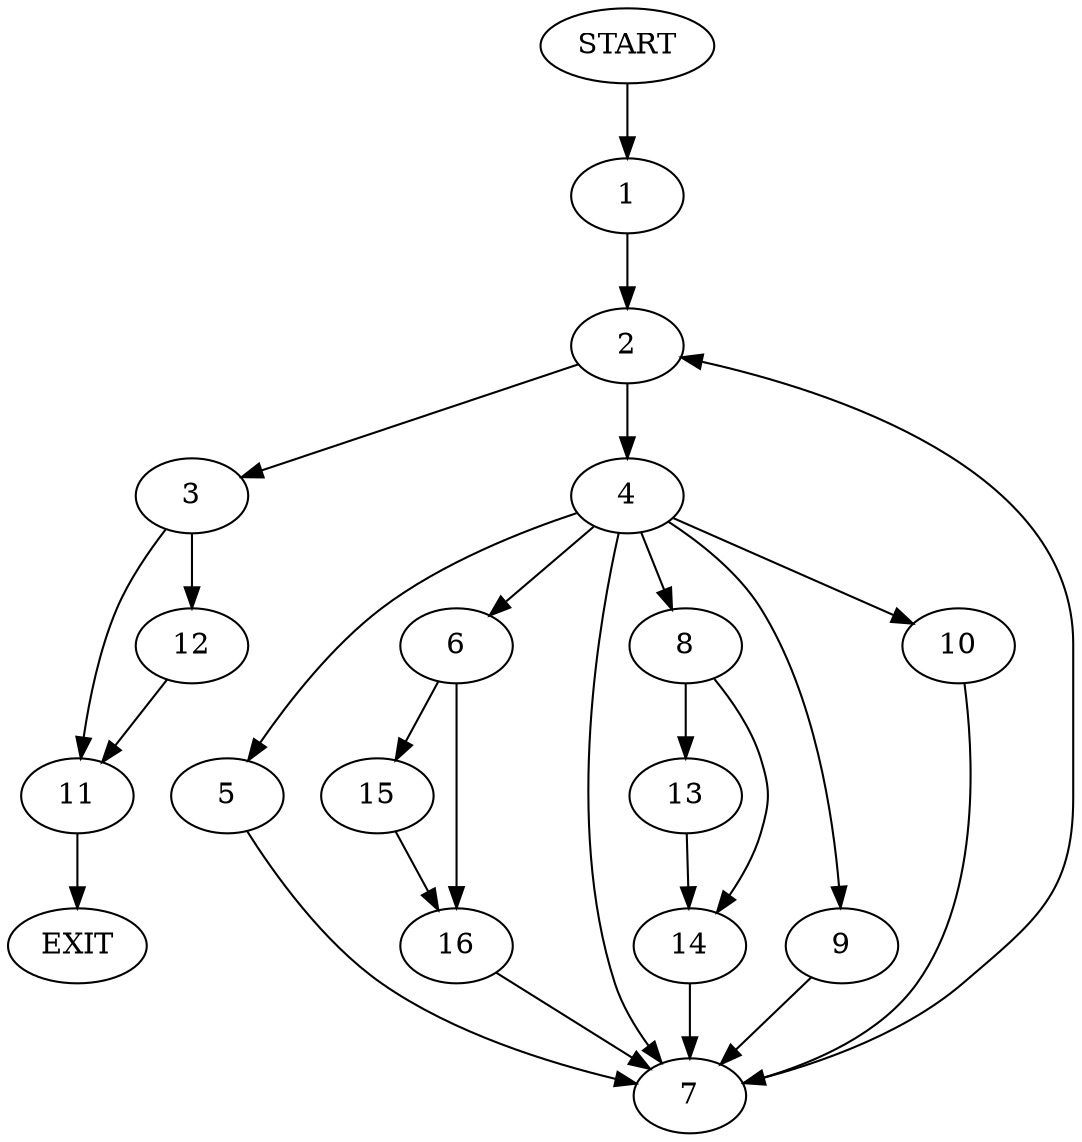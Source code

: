 digraph {
0 [label="START"]
17 [label="EXIT"]
0 -> 1
1 -> 2
2 -> 3
2 -> 4
4 -> 5
4 -> 6
4 -> 7
4 -> 8
4 -> 9
4 -> 10
3 -> 11
3 -> 12
7 -> 2
8 -> 13
8 -> 14
10 -> 7
5 -> 7
9 -> 7
6 -> 15
6 -> 16
14 -> 7
13 -> 14
15 -> 16
16 -> 7
11 -> 17
12 -> 11
}
